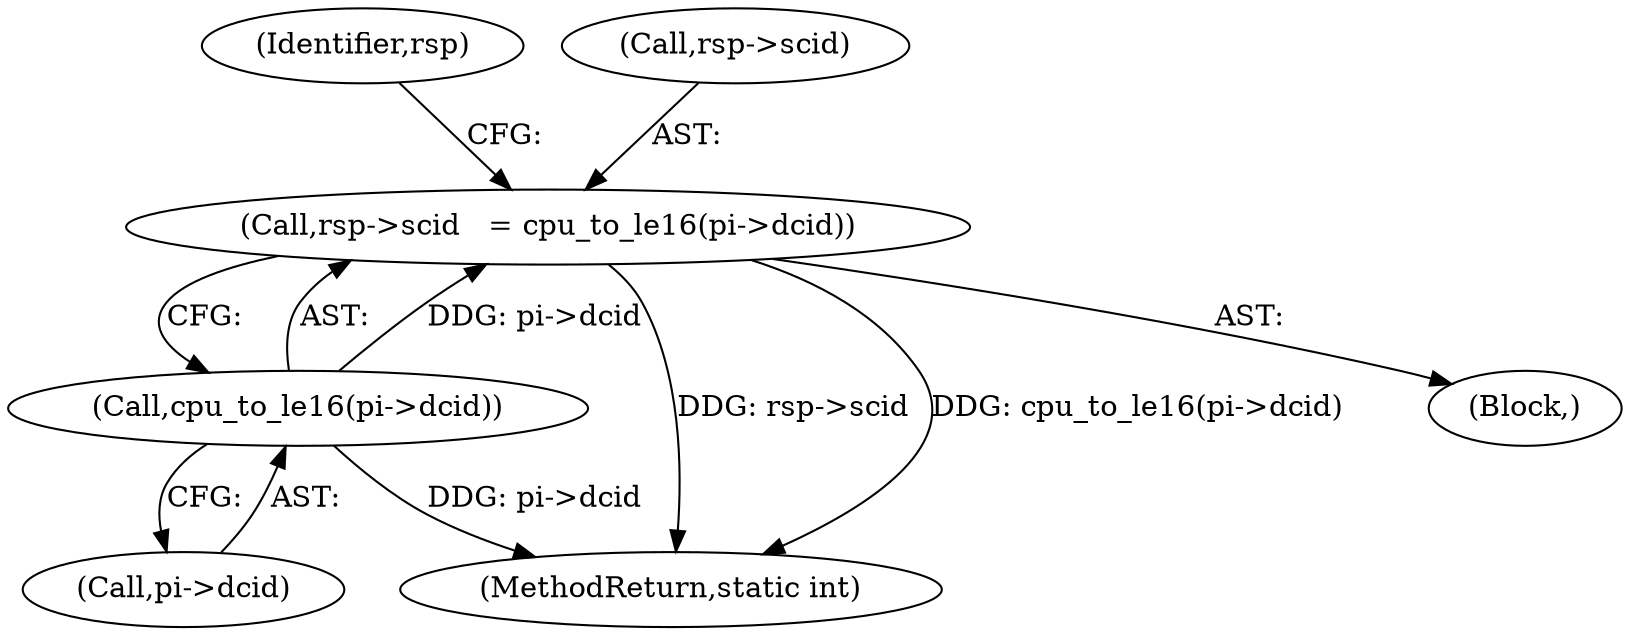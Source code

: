 digraph "0_linux_f2fcfcd670257236ebf2088bbdf26f6a8ef459fe_3@pointer" {
"1000452" [label="(Call,rsp->scid   = cpu_to_le16(pi->dcid))"];
"1000456" [label="(Call,cpu_to_le16(pi->dcid))"];
"1000456" [label="(Call,cpu_to_le16(pi->dcid))"];
"1000457" [label="(Call,pi->dcid)"];
"1000462" [label="(Identifier,rsp)"];
"1000453" [label="(Call,rsp->scid)"];
"1000476" [label="(MethodReturn,static int)"];
"1000104" [label="(Block,)"];
"1000452" [label="(Call,rsp->scid   = cpu_to_le16(pi->dcid))"];
"1000452" -> "1000104"  [label="AST: "];
"1000452" -> "1000456"  [label="CFG: "];
"1000453" -> "1000452"  [label="AST: "];
"1000456" -> "1000452"  [label="AST: "];
"1000462" -> "1000452"  [label="CFG: "];
"1000452" -> "1000476"  [label="DDG: rsp->scid"];
"1000452" -> "1000476"  [label="DDG: cpu_to_le16(pi->dcid)"];
"1000456" -> "1000452"  [label="DDG: pi->dcid"];
"1000456" -> "1000457"  [label="CFG: "];
"1000457" -> "1000456"  [label="AST: "];
"1000456" -> "1000476"  [label="DDG: pi->dcid"];
}
